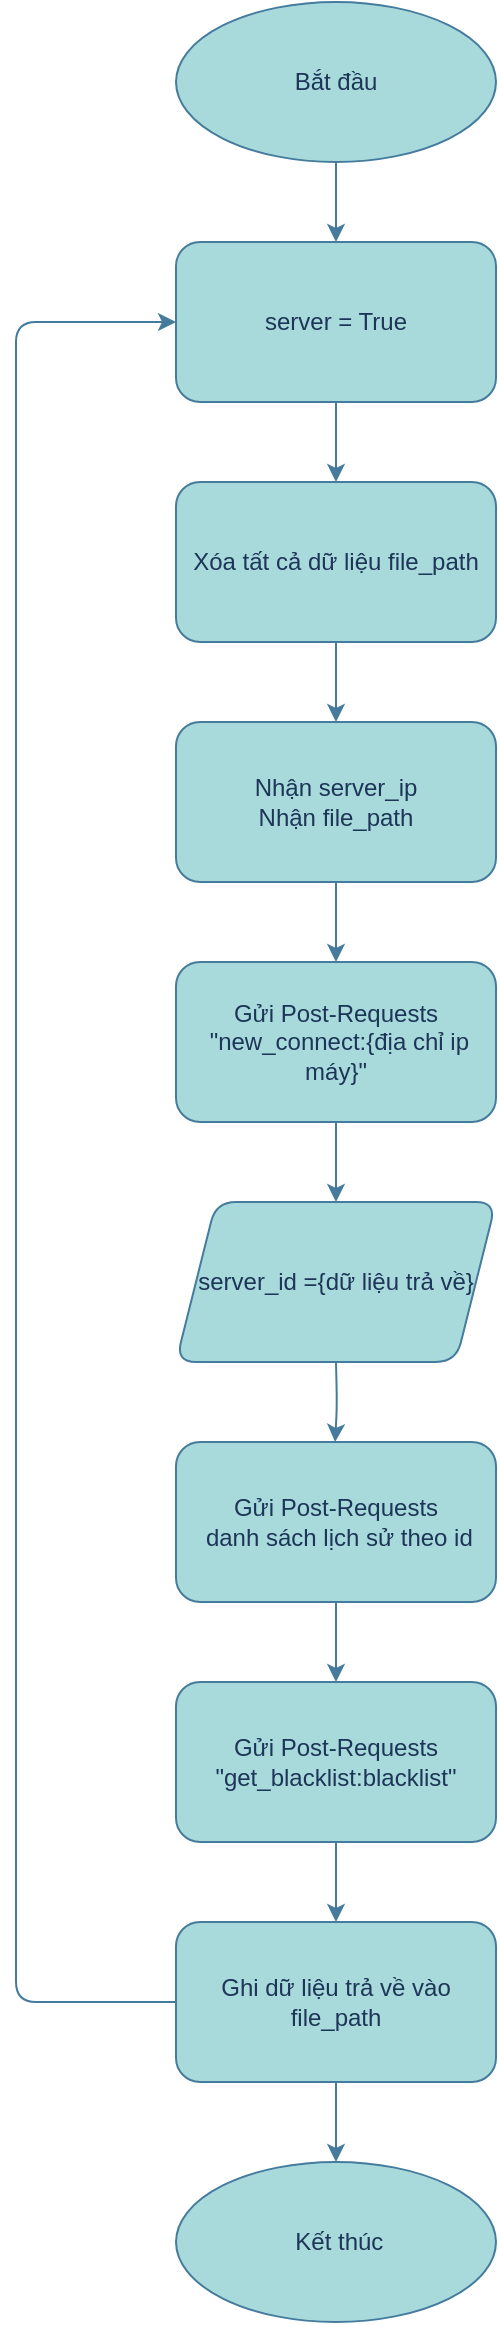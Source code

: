 <mxfile version="22.1.16" type="github">
  <diagram name="Trang-1" id="ER4wUnBnk97Xg_GWKOxj">
    <mxGraphModel dx="367" dy="256" grid="1" gridSize="10" guides="1" tooltips="1" connect="1" arrows="1" fold="1" page="1" pageScale="1" pageWidth="827" pageHeight="1169" math="0" shadow="0">
      <root>
        <mxCell id="0" />
        <mxCell id="1" parent="0" />
        <mxCell id="Ut0xZS67pPm9S65PYU5N-39" style="edgeStyle=orthogonalEdgeStyle;rounded=1;orthogonalLoop=1;jettySize=auto;html=1;exitX=0.5;exitY=1;exitDx=0;exitDy=0;entryX=0.5;entryY=0;entryDx=0;entryDy=0;labelBackgroundColor=none;strokeColor=#457B9D;fontColor=default;" edge="1" parent="1" source="Ut0xZS67pPm9S65PYU5N-2" target="Ut0xZS67pPm9S65PYU5N-11">
          <mxGeometry relative="1" as="geometry" />
        </mxCell>
        <mxCell id="Ut0xZS67pPm9S65PYU5N-2" value="Bắt đầu" style="ellipse;whiteSpace=wrap;html=1;labelBackgroundColor=none;fillColor=#A8DADC;strokeColor=#457B9D;fontColor=#1D3557;rounded=1;" vertex="1" parent="1">
          <mxGeometry x="280" y="80" width="160" height="80" as="geometry" />
        </mxCell>
        <mxCell id="Ut0xZS67pPm9S65PYU5N-5" style="edgeStyle=orthogonalEdgeStyle;rounded=1;orthogonalLoop=1;jettySize=auto;html=1;exitX=0.5;exitY=1;exitDx=0;exitDy=0;entryX=0.5;entryY=0;entryDx=0;entryDy=0;labelBackgroundColor=none;strokeColor=#457B9D;fontColor=default;" edge="1" parent="1" source="Ut0xZS67pPm9S65PYU5N-6">
          <mxGeometry relative="1" as="geometry">
            <mxPoint x="360" y="680" as="targetPoint" />
          </mxGeometry>
        </mxCell>
        <mxCell id="Ut0xZS67pPm9S65PYU5N-6" value="Gửi Post-Requests&lt;br&gt;&amp;nbsp;&quot;new_connect:{địa chỉ ip máy}&quot;" style="rounded=1;whiteSpace=wrap;html=1;labelBackgroundColor=none;fillColor=#A8DADC;strokeColor=#457B9D;fontColor=#1D3557;" vertex="1" parent="1">
          <mxGeometry x="280" y="560" width="160" height="80" as="geometry" />
        </mxCell>
        <mxCell id="Ut0xZS67pPm9S65PYU5N-38" style="edgeStyle=orthogonalEdgeStyle;rounded=1;orthogonalLoop=1;jettySize=auto;html=1;exitX=0.5;exitY=1;exitDx=0;exitDy=0;entryX=0.5;entryY=0;entryDx=0;entryDy=0;labelBackgroundColor=none;strokeColor=#457B9D;fontColor=default;" edge="1" parent="1" source="Ut0xZS67pPm9S65PYU5N-11" target="Ut0xZS67pPm9S65PYU5N-33">
          <mxGeometry relative="1" as="geometry" />
        </mxCell>
        <mxCell id="Ut0xZS67pPm9S65PYU5N-11" value="server = True" style="rounded=1;whiteSpace=wrap;html=1;labelBackgroundColor=none;fillColor=#A8DADC;strokeColor=#457B9D;fontColor=#1D3557;" vertex="1" parent="1">
          <mxGeometry x="280" y="200" width="160" height="80" as="geometry" />
        </mxCell>
        <mxCell id="Ut0xZS67pPm9S65PYU5N-12" style="edgeStyle=orthogonalEdgeStyle;rounded=1;orthogonalLoop=1;jettySize=auto;html=1;exitX=0.5;exitY=1;exitDx=0;exitDy=0;labelBackgroundColor=none;strokeColor=#457B9D;fontColor=default;" edge="1" parent="1">
          <mxGeometry relative="1" as="geometry">
            <mxPoint x="359.579" y="800" as="targetPoint" />
            <mxPoint x="360" y="760" as="sourcePoint" />
          </mxGeometry>
        </mxCell>
        <mxCell id="Ut0xZS67pPm9S65PYU5N-26" style="edgeStyle=orthogonalEdgeStyle;rounded=1;orthogonalLoop=1;jettySize=auto;html=1;entryX=0.5;entryY=0;entryDx=0;entryDy=0;labelBackgroundColor=none;strokeColor=#457B9D;fontColor=default;" edge="1" parent="1" source="Ut0xZS67pPm9S65PYU5N-15" target="Ut0xZS67pPm9S65PYU5N-25">
          <mxGeometry relative="1" as="geometry" />
        </mxCell>
        <mxCell id="Ut0xZS67pPm9S65PYU5N-15" value="Gửi Post-Requests&lt;br&gt;&amp;nbsp;danh sách lịch sử theo id" style="rounded=1;whiteSpace=wrap;html=1;labelBackgroundColor=none;fillColor=#A8DADC;strokeColor=#457B9D;fontColor=#1D3557;" vertex="1" parent="1">
          <mxGeometry x="280" y="800" width="160" height="80" as="geometry" />
        </mxCell>
        <mxCell id="Ut0xZS67pPm9S65PYU5N-16" value="&amp;nbsp;Kết thúc" style="ellipse;whiteSpace=wrap;html=1;labelBackgroundColor=none;fillColor=#A8DADC;strokeColor=#457B9D;fontColor=#1D3557;rounded=1;" vertex="1" parent="1">
          <mxGeometry x="280" y="1160" width="160" height="80" as="geometry" />
        </mxCell>
        <mxCell id="Ut0xZS67pPm9S65PYU5N-37" style="edgeStyle=orthogonalEdgeStyle;rounded=1;orthogonalLoop=1;jettySize=auto;html=1;exitX=0.5;exitY=1;exitDx=0;exitDy=0;labelBackgroundColor=none;strokeColor=#457B9D;fontColor=default;" edge="1" parent="1" source="Ut0xZS67pPm9S65PYU5N-20" target="Ut0xZS67pPm9S65PYU5N-6">
          <mxGeometry relative="1" as="geometry" />
        </mxCell>
        <mxCell id="Ut0xZS67pPm9S65PYU5N-20" value="Nhận server_ip&lt;br&gt;Nhận file_path" style="rounded=1;whiteSpace=wrap;html=1;labelBackgroundColor=none;fillColor=#A8DADC;strokeColor=#457B9D;fontColor=#1D3557;" vertex="1" parent="1">
          <mxGeometry x="280" y="440" width="160" height="80" as="geometry" />
        </mxCell>
        <mxCell id="Ut0xZS67pPm9S65PYU5N-24" value="server_id ={dữ liệu trả về}" style="shape=parallelogram;perimeter=parallelogramPerimeter;whiteSpace=wrap;html=1;fixedSize=1;labelBackgroundColor=none;fillColor=#A8DADC;strokeColor=#457B9D;fontColor=#1D3557;rounded=1;" vertex="1" parent="1">
          <mxGeometry x="280" y="680" width="160" height="80" as="geometry" />
        </mxCell>
        <mxCell id="Ut0xZS67pPm9S65PYU5N-29" style="edgeStyle=orthogonalEdgeStyle;rounded=1;orthogonalLoop=1;jettySize=auto;html=1;exitX=0.5;exitY=1;exitDx=0;exitDy=0;entryX=0.5;entryY=0;entryDx=0;entryDy=0;labelBackgroundColor=none;strokeColor=#457B9D;fontColor=default;" edge="1" parent="1" source="Ut0xZS67pPm9S65PYU5N-25" target="Ut0xZS67pPm9S65PYU5N-28">
          <mxGeometry relative="1" as="geometry" />
        </mxCell>
        <mxCell id="Ut0xZS67pPm9S65PYU5N-25" value="Gửi Post-Requests&lt;br&gt;&quot;get_blacklist:blacklist&quot;" style="rounded=1;whiteSpace=wrap;html=1;labelBackgroundColor=none;fillColor=#A8DADC;strokeColor=#457B9D;fontColor=#1D3557;" vertex="1" parent="1">
          <mxGeometry x="280" y="920" width="160" height="80" as="geometry" />
        </mxCell>
        <mxCell id="Ut0xZS67pPm9S65PYU5N-30" style="edgeStyle=orthogonalEdgeStyle;rounded=1;orthogonalLoop=1;jettySize=auto;html=1;exitX=0.5;exitY=1;exitDx=0;exitDy=0;entryX=0.5;entryY=0;entryDx=0;entryDy=0;labelBackgroundColor=none;strokeColor=#457B9D;fontColor=default;" edge="1" parent="1" source="Ut0xZS67pPm9S65PYU5N-28" target="Ut0xZS67pPm9S65PYU5N-16">
          <mxGeometry relative="1" as="geometry" />
        </mxCell>
        <mxCell id="Ut0xZS67pPm9S65PYU5N-40" style="edgeStyle=orthogonalEdgeStyle;rounded=1;orthogonalLoop=1;jettySize=auto;html=1;exitX=0;exitY=0.5;exitDx=0;exitDy=0;entryX=0;entryY=0.5;entryDx=0;entryDy=0;labelBackgroundColor=none;strokeColor=#457B9D;fontColor=default;" edge="1" parent="1" source="Ut0xZS67pPm9S65PYU5N-28" target="Ut0xZS67pPm9S65PYU5N-11">
          <mxGeometry relative="1" as="geometry">
            <Array as="points">
              <mxPoint x="200" y="1080" />
              <mxPoint x="200" y="240" />
            </Array>
          </mxGeometry>
        </mxCell>
        <mxCell id="Ut0xZS67pPm9S65PYU5N-28" value="Ghi dữ liệu trả về vào file_path" style="rounded=1;whiteSpace=wrap;html=1;labelBackgroundColor=none;fillColor=#A8DADC;strokeColor=#457B9D;fontColor=#1D3557;" vertex="1" parent="1">
          <mxGeometry x="280" y="1040" width="160" height="80" as="geometry" />
        </mxCell>
        <mxCell id="Ut0xZS67pPm9S65PYU5N-36" style="edgeStyle=orthogonalEdgeStyle;rounded=1;orthogonalLoop=1;jettySize=auto;html=1;exitX=0.5;exitY=1;exitDx=0;exitDy=0;entryX=0.5;entryY=0;entryDx=0;entryDy=0;labelBackgroundColor=none;strokeColor=#457B9D;fontColor=default;" edge="1" parent="1" source="Ut0xZS67pPm9S65PYU5N-33" target="Ut0xZS67pPm9S65PYU5N-20">
          <mxGeometry relative="1" as="geometry" />
        </mxCell>
        <mxCell id="Ut0xZS67pPm9S65PYU5N-33" value="Xóa tất cả dữ liệu file_path" style="rounded=1;whiteSpace=wrap;html=1;labelBackgroundColor=none;fillColor=#A8DADC;strokeColor=#457B9D;fontColor=#1D3557;" vertex="1" parent="1">
          <mxGeometry x="280" y="320" width="160" height="80" as="geometry" />
        </mxCell>
      </root>
    </mxGraphModel>
  </diagram>
</mxfile>
